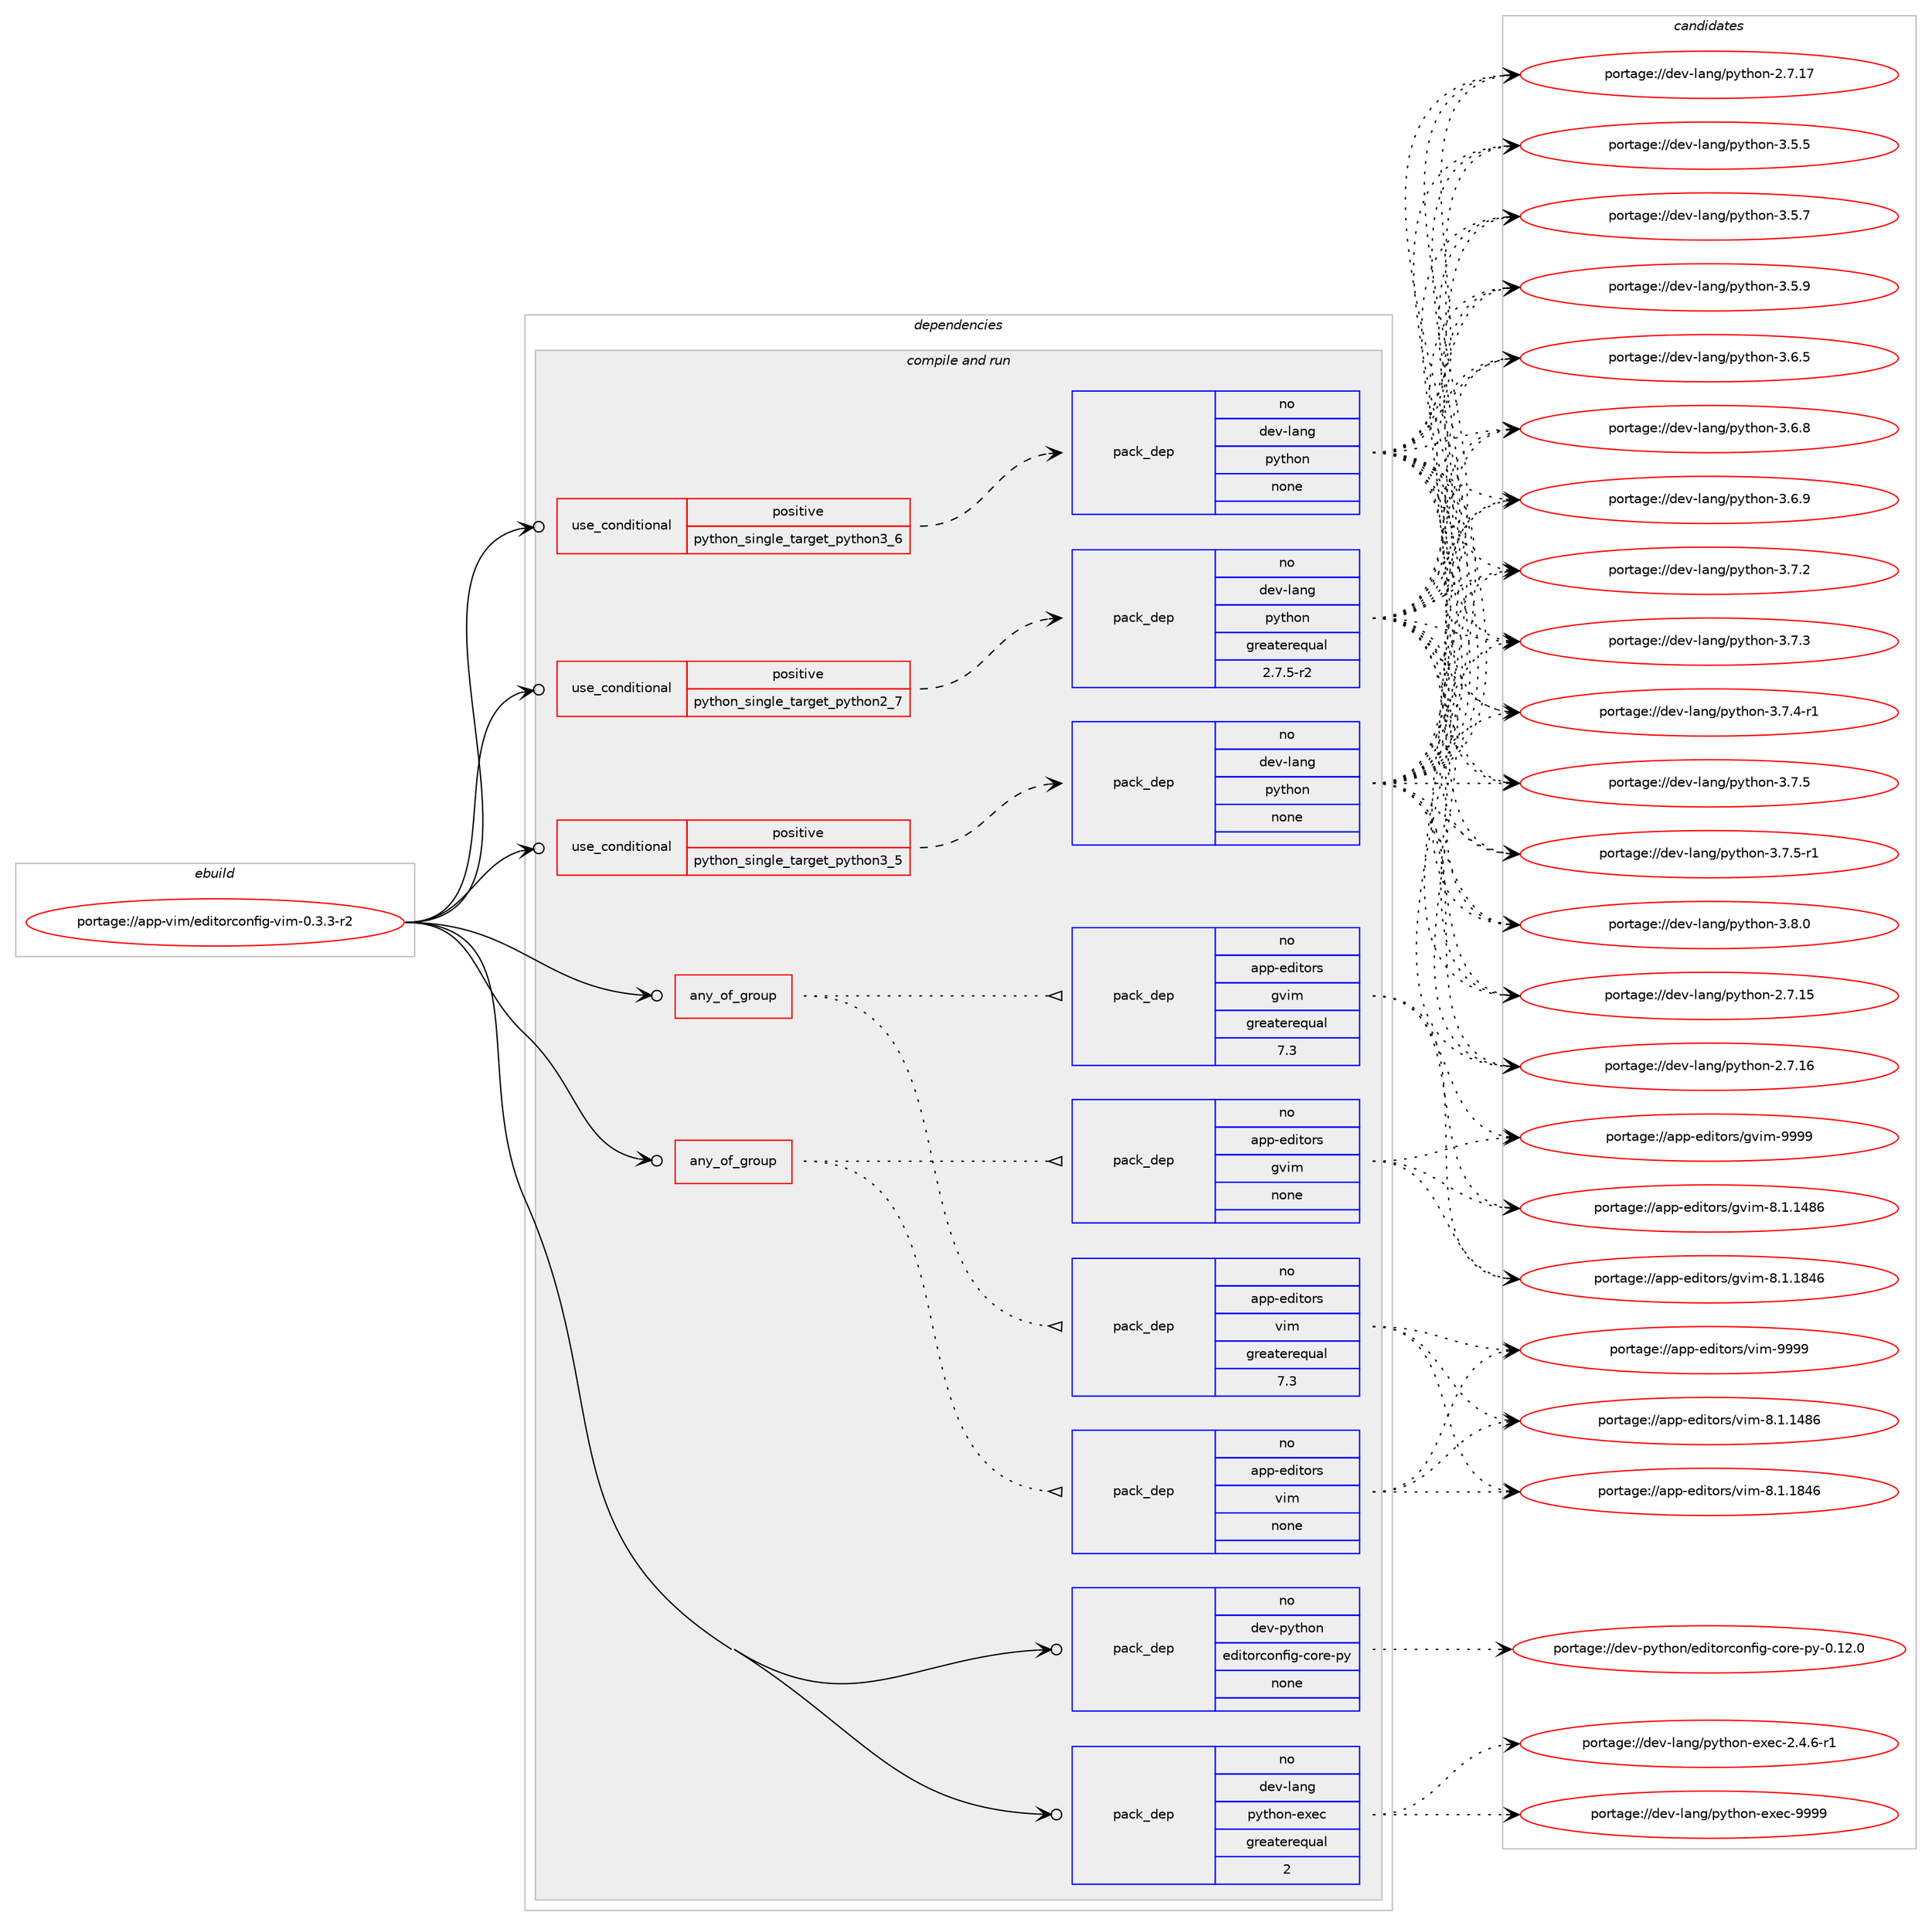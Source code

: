 digraph prolog {

# *************
# Graph options
# *************

newrank=true;
concentrate=true;
compound=true;
graph [rankdir=LR,fontname=Helvetica,fontsize=10,ranksep=1.5];#, ranksep=2.5, nodesep=0.2];
edge  [arrowhead=vee];
node  [fontname=Helvetica,fontsize=10];

# **********
# The ebuild
# **********

subgraph cluster_leftcol {
color=gray;
rank=same;
label=<<i>ebuild</i>>;
id [label="portage://app-vim/editorconfig-vim-0.3.3-r2", color=red, width=4, href="../app-vim/editorconfig-vim-0.3.3-r2.svg"];
}

# ****************
# The dependencies
# ****************

subgraph cluster_midcol {
color=gray;
label=<<i>dependencies</i>>;
subgraph cluster_compile {
fillcolor="#eeeeee";
style=filled;
label=<<i>compile</i>>;
}
subgraph cluster_compileandrun {
fillcolor="#eeeeee";
style=filled;
label=<<i>compile and run</i>>;
subgraph any883 {
dependency49303 [label=<<TABLE BORDER="0" CELLBORDER="1" CELLSPACING="0" CELLPADDING="4"><TR><TD CELLPADDING="10">any_of_group</TD></TR></TABLE>>, shape=none, color=red];subgraph pack36709 {
dependency49304 [label=<<TABLE BORDER="0" CELLBORDER="1" CELLSPACING="0" CELLPADDING="4" WIDTH="220"><TR><TD ROWSPAN="6" CELLPADDING="30">pack_dep</TD></TR><TR><TD WIDTH="110">no</TD></TR><TR><TD>app-editors</TD></TR><TR><TD>vim</TD></TR><TR><TD>greaterequal</TD></TR><TR><TD>7.3</TD></TR></TABLE>>, shape=none, color=blue];
}
dependency49303:e -> dependency49304:w [weight=20,style="dotted",arrowhead="oinv"];
subgraph pack36710 {
dependency49305 [label=<<TABLE BORDER="0" CELLBORDER="1" CELLSPACING="0" CELLPADDING="4" WIDTH="220"><TR><TD ROWSPAN="6" CELLPADDING="30">pack_dep</TD></TR><TR><TD WIDTH="110">no</TD></TR><TR><TD>app-editors</TD></TR><TR><TD>gvim</TD></TR><TR><TD>greaterequal</TD></TR><TR><TD>7.3</TD></TR></TABLE>>, shape=none, color=blue];
}
dependency49303:e -> dependency49305:w [weight=20,style="dotted",arrowhead="oinv"];
}
id:e -> dependency49303:w [weight=20,style="solid",arrowhead="odotvee"];
subgraph any884 {
dependency49306 [label=<<TABLE BORDER="0" CELLBORDER="1" CELLSPACING="0" CELLPADDING="4"><TR><TD CELLPADDING="10">any_of_group</TD></TR></TABLE>>, shape=none, color=red];subgraph pack36711 {
dependency49307 [label=<<TABLE BORDER="0" CELLBORDER="1" CELLSPACING="0" CELLPADDING="4" WIDTH="220"><TR><TD ROWSPAN="6" CELLPADDING="30">pack_dep</TD></TR><TR><TD WIDTH="110">no</TD></TR><TR><TD>app-editors</TD></TR><TR><TD>vim</TD></TR><TR><TD>none</TD></TR><TR><TD></TD></TR></TABLE>>, shape=none, color=blue];
}
dependency49306:e -> dependency49307:w [weight=20,style="dotted",arrowhead="oinv"];
subgraph pack36712 {
dependency49308 [label=<<TABLE BORDER="0" CELLBORDER="1" CELLSPACING="0" CELLPADDING="4" WIDTH="220"><TR><TD ROWSPAN="6" CELLPADDING="30">pack_dep</TD></TR><TR><TD WIDTH="110">no</TD></TR><TR><TD>app-editors</TD></TR><TR><TD>gvim</TD></TR><TR><TD>none</TD></TR><TR><TD></TD></TR></TABLE>>, shape=none, color=blue];
}
dependency49306:e -> dependency49308:w [weight=20,style="dotted",arrowhead="oinv"];
}
id:e -> dependency49306:w [weight=20,style="solid",arrowhead="odotvee"];
subgraph cond11683 {
dependency49309 [label=<<TABLE BORDER="0" CELLBORDER="1" CELLSPACING="0" CELLPADDING="4"><TR><TD ROWSPAN="3" CELLPADDING="10">use_conditional</TD></TR><TR><TD>positive</TD></TR><TR><TD>python_single_target_python2_7</TD></TR></TABLE>>, shape=none, color=red];
subgraph pack36713 {
dependency49310 [label=<<TABLE BORDER="0" CELLBORDER="1" CELLSPACING="0" CELLPADDING="4" WIDTH="220"><TR><TD ROWSPAN="6" CELLPADDING="30">pack_dep</TD></TR><TR><TD WIDTH="110">no</TD></TR><TR><TD>dev-lang</TD></TR><TR><TD>python</TD></TR><TR><TD>greaterequal</TD></TR><TR><TD>2.7.5-r2</TD></TR></TABLE>>, shape=none, color=blue];
}
dependency49309:e -> dependency49310:w [weight=20,style="dashed",arrowhead="vee"];
}
id:e -> dependency49309:w [weight=20,style="solid",arrowhead="odotvee"];
subgraph cond11684 {
dependency49311 [label=<<TABLE BORDER="0" CELLBORDER="1" CELLSPACING="0" CELLPADDING="4"><TR><TD ROWSPAN="3" CELLPADDING="10">use_conditional</TD></TR><TR><TD>positive</TD></TR><TR><TD>python_single_target_python3_5</TD></TR></TABLE>>, shape=none, color=red];
subgraph pack36714 {
dependency49312 [label=<<TABLE BORDER="0" CELLBORDER="1" CELLSPACING="0" CELLPADDING="4" WIDTH="220"><TR><TD ROWSPAN="6" CELLPADDING="30">pack_dep</TD></TR><TR><TD WIDTH="110">no</TD></TR><TR><TD>dev-lang</TD></TR><TR><TD>python</TD></TR><TR><TD>none</TD></TR><TR><TD></TD></TR></TABLE>>, shape=none, color=blue];
}
dependency49311:e -> dependency49312:w [weight=20,style="dashed",arrowhead="vee"];
}
id:e -> dependency49311:w [weight=20,style="solid",arrowhead="odotvee"];
subgraph cond11685 {
dependency49313 [label=<<TABLE BORDER="0" CELLBORDER="1" CELLSPACING="0" CELLPADDING="4"><TR><TD ROWSPAN="3" CELLPADDING="10">use_conditional</TD></TR><TR><TD>positive</TD></TR><TR><TD>python_single_target_python3_6</TD></TR></TABLE>>, shape=none, color=red];
subgraph pack36715 {
dependency49314 [label=<<TABLE BORDER="0" CELLBORDER="1" CELLSPACING="0" CELLPADDING="4" WIDTH="220"><TR><TD ROWSPAN="6" CELLPADDING="30">pack_dep</TD></TR><TR><TD WIDTH="110">no</TD></TR><TR><TD>dev-lang</TD></TR><TR><TD>python</TD></TR><TR><TD>none</TD></TR><TR><TD></TD></TR></TABLE>>, shape=none, color=blue];
}
dependency49313:e -> dependency49314:w [weight=20,style="dashed",arrowhead="vee"];
}
id:e -> dependency49313:w [weight=20,style="solid",arrowhead="odotvee"];
subgraph pack36716 {
dependency49315 [label=<<TABLE BORDER="0" CELLBORDER="1" CELLSPACING="0" CELLPADDING="4" WIDTH="220"><TR><TD ROWSPAN="6" CELLPADDING="30">pack_dep</TD></TR><TR><TD WIDTH="110">no</TD></TR><TR><TD>dev-lang</TD></TR><TR><TD>python-exec</TD></TR><TR><TD>greaterequal</TD></TR><TR><TD>2</TD></TR></TABLE>>, shape=none, color=blue];
}
id:e -> dependency49315:w [weight=20,style="solid",arrowhead="odotvee"];
subgraph pack36717 {
dependency49316 [label=<<TABLE BORDER="0" CELLBORDER="1" CELLSPACING="0" CELLPADDING="4" WIDTH="220"><TR><TD ROWSPAN="6" CELLPADDING="30">pack_dep</TD></TR><TR><TD WIDTH="110">no</TD></TR><TR><TD>dev-python</TD></TR><TR><TD>editorconfig-core-py</TD></TR><TR><TD>none</TD></TR><TR><TD></TD></TR></TABLE>>, shape=none, color=blue];
}
id:e -> dependency49316:w [weight=20,style="solid",arrowhead="odotvee"];
}
subgraph cluster_run {
fillcolor="#eeeeee";
style=filled;
label=<<i>run</i>>;
}
}

# **************
# The candidates
# **************

subgraph cluster_choices {
rank=same;
color=gray;
label=<<i>candidates</i>>;

subgraph choice36709 {
color=black;
nodesep=1;
choiceportage971121124510110010511611111411547118105109455646494649525654 [label="portage://app-editors/vim-8.1.1486", color=red, width=4,href="../app-editors/vim-8.1.1486.svg"];
choiceportage971121124510110010511611111411547118105109455646494649565254 [label="portage://app-editors/vim-8.1.1846", color=red, width=4,href="../app-editors/vim-8.1.1846.svg"];
choiceportage9711211245101100105116111114115471181051094557575757 [label="portage://app-editors/vim-9999", color=red, width=4,href="../app-editors/vim-9999.svg"];
dependency49304:e -> choiceportage971121124510110010511611111411547118105109455646494649525654:w [style=dotted,weight="100"];
dependency49304:e -> choiceportage971121124510110010511611111411547118105109455646494649565254:w [style=dotted,weight="100"];
dependency49304:e -> choiceportage9711211245101100105116111114115471181051094557575757:w [style=dotted,weight="100"];
}
subgraph choice36710 {
color=black;
nodesep=1;
choiceportage971121124510110010511611111411547103118105109455646494649525654 [label="portage://app-editors/gvim-8.1.1486", color=red, width=4,href="../app-editors/gvim-8.1.1486.svg"];
choiceportage971121124510110010511611111411547103118105109455646494649565254 [label="portage://app-editors/gvim-8.1.1846", color=red, width=4,href="../app-editors/gvim-8.1.1846.svg"];
choiceportage9711211245101100105116111114115471031181051094557575757 [label="portage://app-editors/gvim-9999", color=red, width=4,href="../app-editors/gvim-9999.svg"];
dependency49305:e -> choiceportage971121124510110010511611111411547103118105109455646494649525654:w [style=dotted,weight="100"];
dependency49305:e -> choiceportage971121124510110010511611111411547103118105109455646494649565254:w [style=dotted,weight="100"];
dependency49305:e -> choiceportage9711211245101100105116111114115471031181051094557575757:w [style=dotted,weight="100"];
}
subgraph choice36711 {
color=black;
nodesep=1;
choiceportage971121124510110010511611111411547118105109455646494649525654 [label="portage://app-editors/vim-8.1.1486", color=red, width=4,href="../app-editors/vim-8.1.1486.svg"];
choiceportage971121124510110010511611111411547118105109455646494649565254 [label="portage://app-editors/vim-8.1.1846", color=red, width=4,href="../app-editors/vim-8.1.1846.svg"];
choiceportage9711211245101100105116111114115471181051094557575757 [label="portage://app-editors/vim-9999", color=red, width=4,href="../app-editors/vim-9999.svg"];
dependency49307:e -> choiceportage971121124510110010511611111411547118105109455646494649525654:w [style=dotted,weight="100"];
dependency49307:e -> choiceportage971121124510110010511611111411547118105109455646494649565254:w [style=dotted,weight="100"];
dependency49307:e -> choiceportage9711211245101100105116111114115471181051094557575757:w [style=dotted,weight="100"];
}
subgraph choice36712 {
color=black;
nodesep=1;
choiceportage971121124510110010511611111411547103118105109455646494649525654 [label="portage://app-editors/gvim-8.1.1486", color=red, width=4,href="../app-editors/gvim-8.1.1486.svg"];
choiceportage971121124510110010511611111411547103118105109455646494649565254 [label="portage://app-editors/gvim-8.1.1846", color=red, width=4,href="../app-editors/gvim-8.1.1846.svg"];
choiceportage9711211245101100105116111114115471031181051094557575757 [label="portage://app-editors/gvim-9999", color=red, width=4,href="../app-editors/gvim-9999.svg"];
dependency49308:e -> choiceportage971121124510110010511611111411547103118105109455646494649525654:w [style=dotted,weight="100"];
dependency49308:e -> choiceportage971121124510110010511611111411547103118105109455646494649565254:w [style=dotted,weight="100"];
dependency49308:e -> choiceportage9711211245101100105116111114115471031181051094557575757:w [style=dotted,weight="100"];
}
subgraph choice36713 {
color=black;
nodesep=1;
choiceportage10010111845108971101034711212111610411111045504655464953 [label="portage://dev-lang/python-2.7.15", color=red, width=4,href="../dev-lang/python-2.7.15.svg"];
choiceportage10010111845108971101034711212111610411111045504655464954 [label="portage://dev-lang/python-2.7.16", color=red, width=4,href="../dev-lang/python-2.7.16.svg"];
choiceportage10010111845108971101034711212111610411111045504655464955 [label="portage://dev-lang/python-2.7.17", color=red, width=4,href="../dev-lang/python-2.7.17.svg"];
choiceportage100101118451089711010347112121116104111110455146534653 [label="portage://dev-lang/python-3.5.5", color=red, width=4,href="../dev-lang/python-3.5.5.svg"];
choiceportage100101118451089711010347112121116104111110455146534655 [label="portage://dev-lang/python-3.5.7", color=red, width=4,href="../dev-lang/python-3.5.7.svg"];
choiceportage100101118451089711010347112121116104111110455146534657 [label="portage://dev-lang/python-3.5.9", color=red, width=4,href="../dev-lang/python-3.5.9.svg"];
choiceportage100101118451089711010347112121116104111110455146544653 [label="portage://dev-lang/python-3.6.5", color=red, width=4,href="../dev-lang/python-3.6.5.svg"];
choiceportage100101118451089711010347112121116104111110455146544656 [label="portage://dev-lang/python-3.6.8", color=red, width=4,href="../dev-lang/python-3.6.8.svg"];
choiceportage100101118451089711010347112121116104111110455146544657 [label="portage://dev-lang/python-3.6.9", color=red, width=4,href="../dev-lang/python-3.6.9.svg"];
choiceportage100101118451089711010347112121116104111110455146554650 [label="portage://dev-lang/python-3.7.2", color=red, width=4,href="../dev-lang/python-3.7.2.svg"];
choiceportage100101118451089711010347112121116104111110455146554651 [label="portage://dev-lang/python-3.7.3", color=red, width=4,href="../dev-lang/python-3.7.3.svg"];
choiceportage1001011184510897110103471121211161041111104551465546524511449 [label="portage://dev-lang/python-3.7.4-r1", color=red, width=4,href="../dev-lang/python-3.7.4-r1.svg"];
choiceportage100101118451089711010347112121116104111110455146554653 [label="portage://dev-lang/python-3.7.5", color=red, width=4,href="../dev-lang/python-3.7.5.svg"];
choiceportage1001011184510897110103471121211161041111104551465546534511449 [label="portage://dev-lang/python-3.7.5-r1", color=red, width=4,href="../dev-lang/python-3.7.5-r1.svg"];
choiceportage100101118451089711010347112121116104111110455146564648 [label="portage://dev-lang/python-3.8.0", color=red, width=4,href="../dev-lang/python-3.8.0.svg"];
dependency49310:e -> choiceportage10010111845108971101034711212111610411111045504655464953:w [style=dotted,weight="100"];
dependency49310:e -> choiceportage10010111845108971101034711212111610411111045504655464954:w [style=dotted,weight="100"];
dependency49310:e -> choiceportage10010111845108971101034711212111610411111045504655464955:w [style=dotted,weight="100"];
dependency49310:e -> choiceportage100101118451089711010347112121116104111110455146534653:w [style=dotted,weight="100"];
dependency49310:e -> choiceportage100101118451089711010347112121116104111110455146534655:w [style=dotted,weight="100"];
dependency49310:e -> choiceportage100101118451089711010347112121116104111110455146534657:w [style=dotted,weight="100"];
dependency49310:e -> choiceportage100101118451089711010347112121116104111110455146544653:w [style=dotted,weight="100"];
dependency49310:e -> choiceportage100101118451089711010347112121116104111110455146544656:w [style=dotted,weight="100"];
dependency49310:e -> choiceportage100101118451089711010347112121116104111110455146544657:w [style=dotted,weight="100"];
dependency49310:e -> choiceportage100101118451089711010347112121116104111110455146554650:w [style=dotted,weight="100"];
dependency49310:e -> choiceportage100101118451089711010347112121116104111110455146554651:w [style=dotted,weight="100"];
dependency49310:e -> choiceportage1001011184510897110103471121211161041111104551465546524511449:w [style=dotted,weight="100"];
dependency49310:e -> choiceportage100101118451089711010347112121116104111110455146554653:w [style=dotted,weight="100"];
dependency49310:e -> choiceportage1001011184510897110103471121211161041111104551465546534511449:w [style=dotted,weight="100"];
dependency49310:e -> choiceportage100101118451089711010347112121116104111110455146564648:w [style=dotted,weight="100"];
}
subgraph choice36714 {
color=black;
nodesep=1;
choiceportage10010111845108971101034711212111610411111045504655464953 [label="portage://dev-lang/python-2.7.15", color=red, width=4,href="../dev-lang/python-2.7.15.svg"];
choiceportage10010111845108971101034711212111610411111045504655464954 [label="portage://dev-lang/python-2.7.16", color=red, width=4,href="../dev-lang/python-2.7.16.svg"];
choiceportage10010111845108971101034711212111610411111045504655464955 [label="portage://dev-lang/python-2.7.17", color=red, width=4,href="../dev-lang/python-2.7.17.svg"];
choiceportage100101118451089711010347112121116104111110455146534653 [label="portage://dev-lang/python-3.5.5", color=red, width=4,href="../dev-lang/python-3.5.5.svg"];
choiceportage100101118451089711010347112121116104111110455146534655 [label="portage://dev-lang/python-3.5.7", color=red, width=4,href="../dev-lang/python-3.5.7.svg"];
choiceportage100101118451089711010347112121116104111110455146534657 [label="portage://dev-lang/python-3.5.9", color=red, width=4,href="../dev-lang/python-3.5.9.svg"];
choiceportage100101118451089711010347112121116104111110455146544653 [label="portage://dev-lang/python-3.6.5", color=red, width=4,href="../dev-lang/python-3.6.5.svg"];
choiceportage100101118451089711010347112121116104111110455146544656 [label="portage://dev-lang/python-3.6.8", color=red, width=4,href="../dev-lang/python-3.6.8.svg"];
choiceportage100101118451089711010347112121116104111110455146544657 [label="portage://dev-lang/python-3.6.9", color=red, width=4,href="../dev-lang/python-3.6.9.svg"];
choiceportage100101118451089711010347112121116104111110455146554650 [label="portage://dev-lang/python-3.7.2", color=red, width=4,href="../dev-lang/python-3.7.2.svg"];
choiceportage100101118451089711010347112121116104111110455146554651 [label="portage://dev-lang/python-3.7.3", color=red, width=4,href="../dev-lang/python-3.7.3.svg"];
choiceportage1001011184510897110103471121211161041111104551465546524511449 [label="portage://dev-lang/python-3.7.4-r1", color=red, width=4,href="../dev-lang/python-3.7.4-r1.svg"];
choiceportage100101118451089711010347112121116104111110455146554653 [label="portage://dev-lang/python-3.7.5", color=red, width=4,href="../dev-lang/python-3.7.5.svg"];
choiceportage1001011184510897110103471121211161041111104551465546534511449 [label="portage://dev-lang/python-3.7.5-r1", color=red, width=4,href="../dev-lang/python-3.7.5-r1.svg"];
choiceportage100101118451089711010347112121116104111110455146564648 [label="portage://dev-lang/python-3.8.0", color=red, width=4,href="../dev-lang/python-3.8.0.svg"];
dependency49312:e -> choiceportage10010111845108971101034711212111610411111045504655464953:w [style=dotted,weight="100"];
dependency49312:e -> choiceportage10010111845108971101034711212111610411111045504655464954:w [style=dotted,weight="100"];
dependency49312:e -> choiceportage10010111845108971101034711212111610411111045504655464955:w [style=dotted,weight="100"];
dependency49312:e -> choiceportage100101118451089711010347112121116104111110455146534653:w [style=dotted,weight="100"];
dependency49312:e -> choiceportage100101118451089711010347112121116104111110455146534655:w [style=dotted,weight="100"];
dependency49312:e -> choiceportage100101118451089711010347112121116104111110455146534657:w [style=dotted,weight="100"];
dependency49312:e -> choiceportage100101118451089711010347112121116104111110455146544653:w [style=dotted,weight="100"];
dependency49312:e -> choiceportage100101118451089711010347112121116104111110455146544656:w [style=dotted,weight="100"];
dependency49312:e -> choiceportage100101118451089711010347112121116104111110455146544657:w [style=dotted,weight="100"];
dependency49312:e -> choiceportage100101118451089711010347112121116104111110455146554650:w [style=dotted,weight="100"];
dependency49312:e -> choiceportage100101118451089711010347112121116104111110455146554651:w [style=dotted,weight="100"];
dependency49312:e -> choiceportage1001011184510897110103471121211161041111104551465546524511449:w [style=dotted,weight="100"];
dependency49312:e -> choiceportage100101118451089711010347112121116104111110455146554653:w [style=dotted,weight="100"];
dependency49312:e -> choiceportage1001011184510897110103471121211161041111104551465546534511449:w [style=dotted,weight="100"];
dependency49312:e -> choiceportage100101118451089711010347112121116104111110455146564648:w [style=dotted,weight="100"];
}
subgraph choice36715 {
color=black;
nodesep=1;
choiceportage10010111845108971101034711212111610411111045504655464953 [label="portage://dev-lang/python-2.7.15", color=red, width=4,href="../dev-lang/python-2.7.15.svg"];
choiceportage10010111845108971101034711212111610411111045504655464954 [label="portage://dev-lang/python-2.7.16", color=red, width=4,href="../dev-lang/python-2.7.16.svg"];
choiceportage10010111845108971101034711212111610411111045504655464955 [label="portage://dev-lang/python-2.7.17", color=red, width=4,href="../dev-lang/python-2.7.17.svg"];
choiceportage100101118451089711010347112121116104111110455146534653 [label="portage://dev-lang/python-3.5.5", color=red, width=4,href="../dev-lang/python-3.5.5.svg"];
choiceportage100101118451089711010347112121116104111110455146534655 [label="portage://dev-lang/python-3.5.7", color=red, width=4,href="../dev-lang/python-3.5.7.svg"];
choiceportage100101118451089711010347112121116104111110455146534657 [label="portage://dev-lang/python-3.5.9", color=red, width=4,href="../dev-lang/python-3.5.9.svg"];
choiceportage100101118451089711010347112121116104111110455146544653 [label="portage://dev-lang/python-3.6.5", color=red, width=4,href="../dev-lang/python-3.6.5.svg"];
choiceportage100101118451089711010347112121116104111110455146544656 [label="portage://dev-lang/python-3.6.8", color=red, width=4,href="../dev-lang/python-3.6.8.svg"];
choiceportage100101118451089711010347112121116104111110455146544657 [label="portage://dev-lang/python-3.6.9", color=red, width=4,href="../dev-lang/python-3.6.9.svg"];
choiceportage100101118451089711010347112121116104111110455146554650 [label="portage://dev-lang/python-3.7.2", color=red, width=4,href="../dev-lang/python-3.7.2.svg"];
choiceportage100101118451089711010347112121116104111110455146554651 [label="portage://dev-lang/python-3.7.3", color=red, width=4,href="../dev-lang/python-3.7.3.svg"];
choiceportage1001011184510897110103471121211161041111104551465546524511449 [label="portage://dev-lang/python-3.7.4-r1", color=red, width=4,href="../dev-lang/python-3.7.4-r1.svg"];
choiceportage100101118451089711010347112121116104111110455146554653 [label="portage://dev-lang/python-3.7.5", color=red, width=4,href="../dev-lang/python-3.7.5.svg"];
choiceportage1001011184510897110103471121211161041111104551465546534511449 [label="portage://dev-lang/python-3.7.5-r1", color=red, width=4,href="../dev-lang/python-3.7.5-r1.svg"];
choiceportage100101118451089711010347112121116104111110455146564648 [label="portage://dev-lang/python-3.8.0", color=red, width=4,href="../dev-lang/python-3.8.0.svg"];
dependency49314:e -> choiceportage10010111845108971101034711212111610411111045504655464953:w [style=dotted,weight="100"];
dependency49314:e -> choiceportage10010111845108971101034711212111610411111045504655464954:w [style=dotted,weight="100"];
dependency49314:e -> choiceportage10010111845108971101034711212111610411111045504655464955:w [style=dotted,weight="100"];
dependency49314:e -> choiceportage100101118451089711010347112121116104111110455146534653:w [style=dotted,weight="100"];
dependency49314:e -> choiceportage100101118451089711010347112121116104111110455146534655:w [style=dotted,weight="100"];
dependency49314:e -> choiceportage100101118451089711010347112121116104111110455146534657:w [style=dotted,weight="100"];
dependency49314:e -> choiceportage100101118451089711010347112121116104111110455146544653:w [style=dotted,weight="100"];
dependency49314:e -> choiceportage100101118451089711010347112121116104111110455146544656:w [style=dotted,weight="100"];
dependency49314:e -> choiceportage100101118451089711010347112121116104111110455146544657:w [style=dotted,weight="100"];
dependency49314:e -> choiceportage100101118451089711010347112121116104111110455146554650:w [style=dotted,weight="100"];
dependency49314:e -> choiceportage100101118451089711010347112121116104111110455146554651:w [style=dotted,weight="100"];
dependency49314:e -> choiceportage1001011184510897110103471121211161041111104551465546524511449:w [style=dotted,weight="100"];
dependency49314:e -> choiceportage100101118451089711010347112121116104111110455146554653:w [style=dotted,weight="100"];
dependency49314:e -> choiceportage1001011184510897110103471121211161041111104551465546534511449:w [style=dotted,weight="100"];
dependency49314:e -> choiceportage100101118451089711010347112121116104111110455146564648:w [style=dotted,weight="100"];
}
subgraph choice36716 {
color=black;
nodesep=1;
choiceportage10010111845108971101034711212111610411111045101120101994550465246544511449 [label="portage://dev-lang/python-exec-2.4.6-r1", color=red, width=4,href="../dev-lang/python-exec-2.4.6-r1.svg"];
choiceportage10010111845108971101034711212111610411111045101120101994557575757 [label="portage://dev-lang/python-exec-9999", color=red, width=4,href="../dev-lang/python-exec-9999.svg"];
dependency49315:e -> choiceportage10010111845108971101034711212111610411111045101120101994550465246544511449:w [style=dotted,weight="100"];
dependency49315:e -> choiceportage10010111845108971101034711212111610411111045101120101994557575757:w [style=dotted,weight="100"];
}
subgraph choice36717 {
color=black;
nodesep=1;
choiceportage10010111845112121116104111110471011001051161111149911111010210510345991111141014511212145484649504648 [label="portage://dev-python/editorconfig-core-py-0.12.0", color=red, width=4,href="../dev-python/editorconfig-core-py-0.12.0.svg"];
dependency49316:e -> choiceportage10010111845112121116104111110471011001051161111149911111010210510345991111141014511212145484649504648:w [style=dotted,weight="100"];
}
}

}
